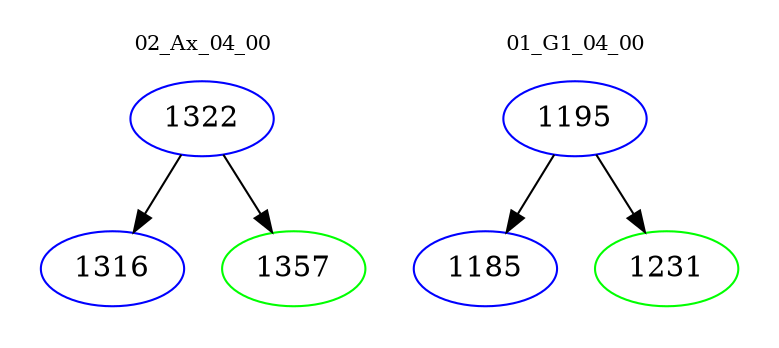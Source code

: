 digraph{
subgraph cluster_0 {
color = white
label = "02_Ax_04_00";
fontsize=10;
T0_1322 [label="1322", color="blue"]
T0_1322 -> T0_1316 [color="black"]
T0_1316 [label="1316", color="blue"]
T0_1322 -> T0_1357 [color="black"]
T0_1357 [label="1357", color="green"]
}
subgraph cluster_1 {
color = white
label = "01_G1_04_00";
fontsize=10;
T1_1195 [label="1195", color="blue"]
T1_1195 -> T1_1185 [color="black"]
T1_1185 [label="1185", color="blue"]
T1_1195 -> T1_1231 [color="black"]
T1_1231 [label="1231", color="green"]
}
}
